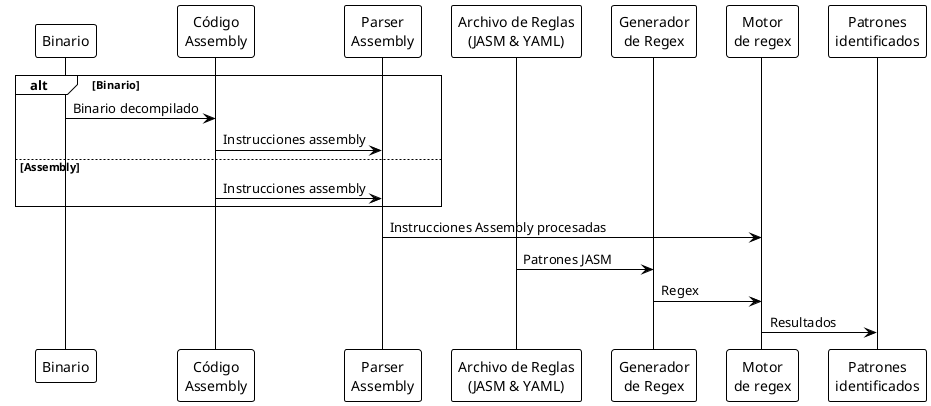 @startuml JASM_workflow

!theme plain

participant "Binario" as Binario
participant "Código\nAssembly" as Assembly
participant "Parser\nAssembly" as AsmParser
participant "Archivo de Reglas\n(JASM & YAML)" as Reglas
participant "Generador\nde Regex" as RegexGenerator
participant "Motor\nde regex" as Execution
participant "Patrones\nidentificados" as Patrones_identificados


alt Binario
Binario -> Assembly : Binario decompilado
Assembly -> AsmParser : Instrucciones assembly
else Assembly
Assembly -> AsmParser : Instrucciones assembly
end

AsmParser -> Execution: Instrucciones Assembly procesadas
Reglas -> RegexGenerator : Patrones JASM
RegexGenerator -> Execution: Regex
Execution -> Patrones_identificados: Resultados


@enduml
